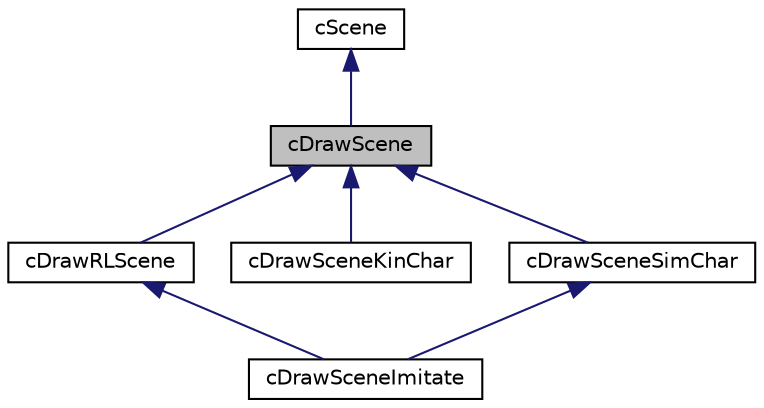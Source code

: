 digraph "cDrawScene"
{
 // LATEX_PDF_SIZE
  edge [fontname="Helvetica",fontsize="10",labelfontname="Helvetica",labelfontsize="10"];
  node [fontname="Helvetica",fontsize="10",shape=record];
  Node1 [label="cDrawScene",height=0.2,width=0.4,color="black", fillcolor="grey75", style="filled", fontcolor="black",tooltip=" "];
  Node2 -> Node1 [dir="back",color="midnightblue",fontsize="10",style="solid",fontname="Helvetica"];
  Node2 [label="cScene",height=0.2,width=0.4,color="black", fillcolor="white", style="filled",URL="$classc_scene.html",tooltip=" "];
  Node1 -> Node3 [dir="back",color="midnightblue",fontsize="10",style="solid",fontname="Helvetica"];
  Node3 [label="cDrawRLScene",height=0.2,width=0.4,color="black", fillcolor="white", style="filled",URL="$classc_draw_r_l_scene.html",tooltip=" "];
  Node3 -> Node4 [dir="back",color="midnightblue",fontsize="10",style="solid",fontname="Helvetica"];
  Node4 [label="cDrawSceneImitate",height=0.2,width=0.4,color="black", fillcolor="white", style="filled",URL="$classc_draw_scene_imitate.html",tooltip=" "];
  Node1 -> Node5 [dir="back",color="midnightblue",fontsize="10",style="solid",fontname="Helvetica"];
  Node5 [label="cDrawSceneKinChar",height=0.2,width=0.4,color="black", fillcolor="white", style="filled",URL="$classc_draw_scene_kin_char.html",tooltip=" "];
  Node1 -> Node6 [dir="back",color="midnightblue",fontsize="10",style="solid",fontname="Helvetica"];
  Node6 [label="cDrawSceneSimChar",height=0.2,width=0.4,color="black", fillcolor="white", style="filled",URL="$classc_draw_scene_sim_char.html",tooltip=" "];
  Node6 -> Node4 [dir="back",color="midnightblue",fontsize="10",style="solid",fontname="Helvetica"];
}
